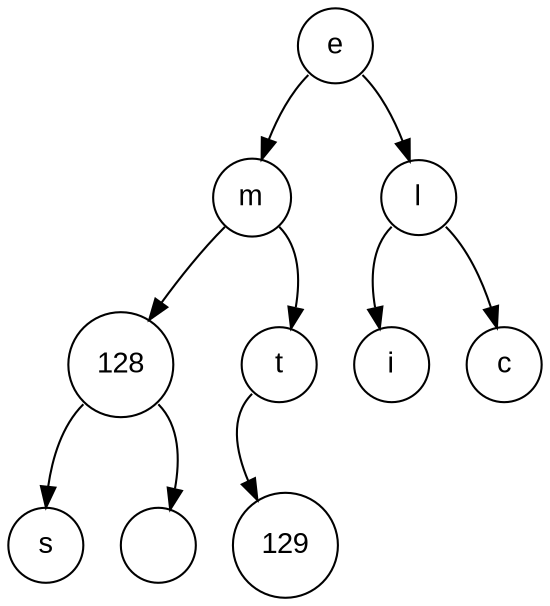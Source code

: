 digraph POT_test {
node [fontname="Arial", shape="circle", width=0.5];
101 [label = "e"]
101:sw -> 109
101:se -> 108
109 [label = "m"]
109:sw -> 128
109:se -> 116
128 [label = "128"]
128:sw -> 115
128:se -> 32
115 [label = "s"]
32 [label = " "]
116 [label = "t"]
116:sw -> 129
129 [label = "129"]
108 [label = "l"]
108:sw -> 105
108:se -> 99
105 [label = "i"]
99 [label = "c"]
}
